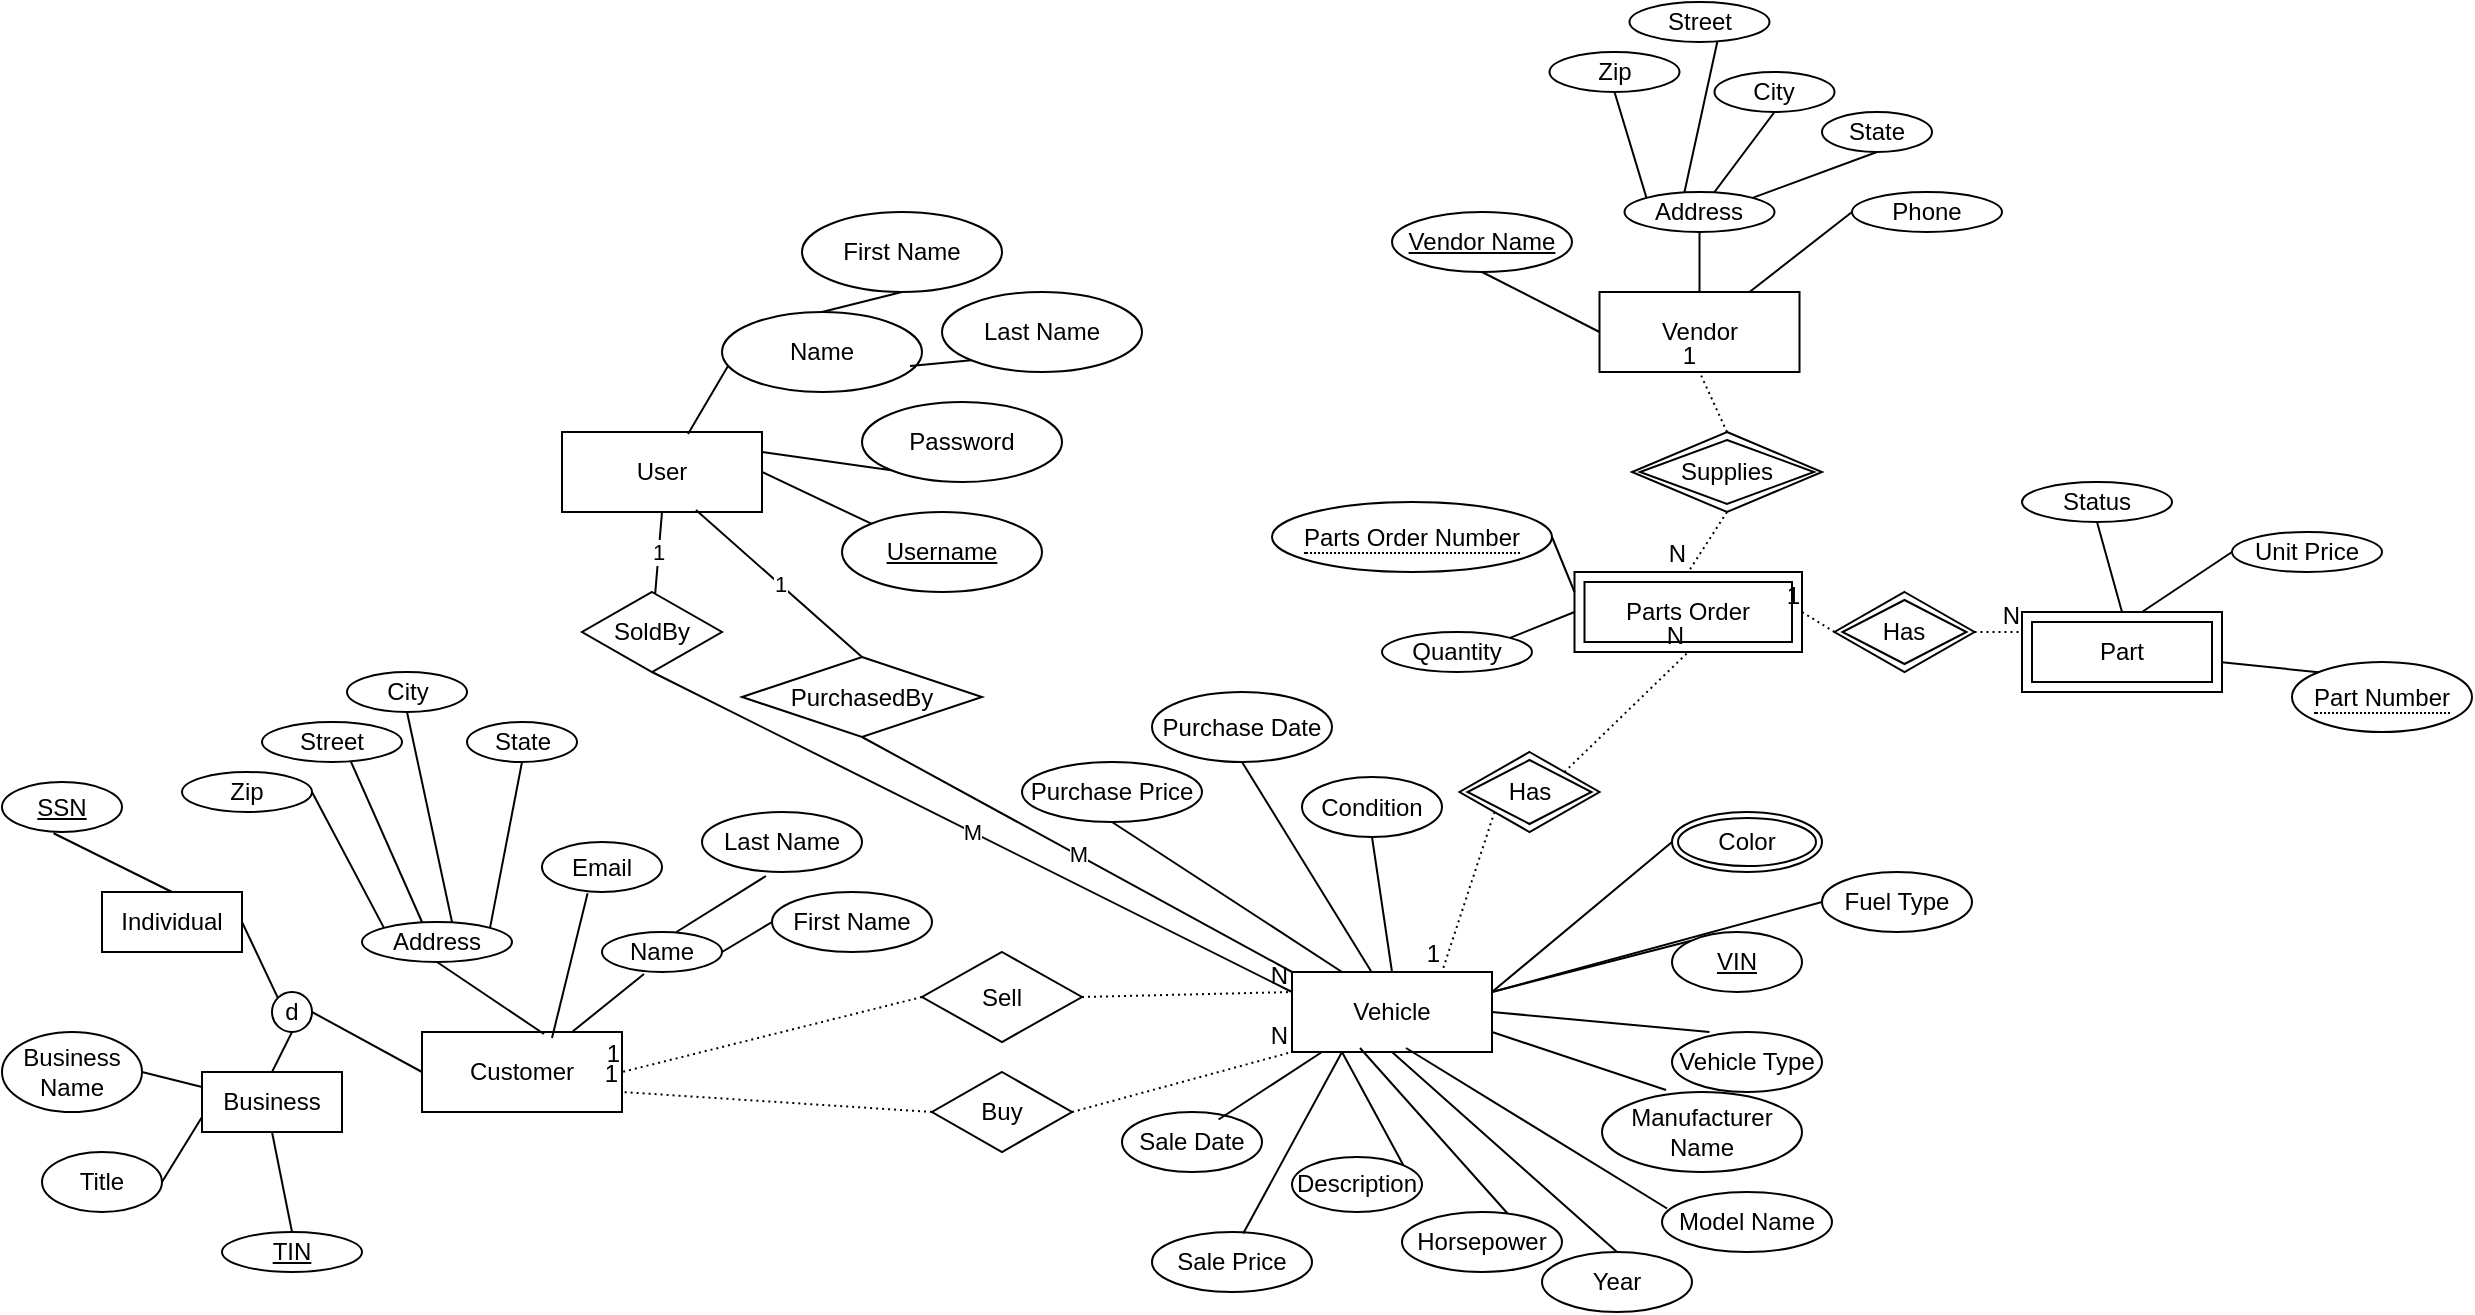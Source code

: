 <mxfile version="24.7.8">
  <diagram name="Page-1" id="O2IHWbyJUUnRvIjmBWIC">
    <mxGraphModel dx="1578" dy="868" grid="1" gridSize="10" guides="1" tooltips="1" connect="1" arrows="1" fold="1" page="1" pageScale="1" pageWidth="850" pageHeight="1100" math="0" shadow="0">
      <root>
        <mxCell id="0" />
        <mxCell id="1" parent="0" />
        <mxCell id="2" value="" style="group" parent="1" vertex="1" connectable="0">
          <mxGeometry x="410" y="450" width="290" height="190" as="geometry" />
        </mxCell>
        <mxCell id="3" value="User" style="whiteSpace=wrap;html=1;align=center;" parent="2" vertex="1">
          <mxGeometry y="110" width="100" height="40" as="geometry" />
        </mxCell>
        <mxCell id="4" value="Name" style="ellipse;whiteSpace=wrap;html=1;align=center;" parent="2" vertex="1">
          <mxGeometry x="80" y="50" width="100" height="40" as="geometry" />
        </mxCell>
        <mxCell id="5" value="Password" style="ellipse;whiteSpace=wrap;html=1;align=center;" parent="2" vertex="1">
          <mxGeometry x="150" y="95" width="100" height="40" as="geometry" />
        </mxCell>
        <mxCell id="6" value="Username" style="ellipse;whiteSpace=wrap;html=1;align=center;fontStyle=4;" parent="2" vertex="1">
          <mxGeometry x="140" y="150" width="100" height="40" as="geometry" />
        </mxCell>
        <mxCell id="7" value="" style="endArrow=none;html=1;rounded=0;entryX=0;entryY=0;entryDx=0;entryDy=0;exitX=1;exitY=0.5;exitDx=0;exitDy=0;" parent="2" source="3" target="6" edge="1">
          <mxGeometry relative="1" as="geometry">
            <mxPoint x="-240" y="170" as="sourcePoint" />
            <mxPoint x="-80" y="170" as="targetPoint" />
          </mxGeometry>
        </mxCell>
        <mxCell id="8" value="" style="endArrow=none;html=1;rounded=0;entryX=0;entryY=1;entryDx=0;entryDy=0;exitX=1;exitY=0.25;exitDx=0;exitDy=0;" parent="2" source="3" target="5" edge="1">
          <mxGeometry relative="1" as="geometry">
            <mxPoint x="110" y="140" as="sourcePoint" />
            <mxPoint x="165" y="166" as="targetPoint" />
          </mxGeometry>
        </mxCell>
        <mxCell id="9" value="First Name" style="ellipse;whiteSpace=wrap;html=1;align=center;" parent="2" vertex="1">
          <mxGeometry x="120" width="100" height="40" as="geometry" />
        </mxCell>
        <mxCell id="10" value="Last Name" style="ellipse;whiteSpace=wrap;html=1;align=center;" parent="2" vertex="1">
          <mxGeometry x="190" y="40" width="100" height="40" as="geometry" />
        </mxCell>
        <mxCell id="11" value="" style="endArrow=none;html=1;rounded=0;entryX=0;entryY=1;entryDx=0;entryDy=0;exitX=0.94;exitY=0.675;exitDx=0;exitDy=0;exitPerimeter=0;" parent="2" source="4" target="10" edge="1">
          <mxGeometry relative="1" as="geometry">
            <mxPoint x="110" y="130" as="sourcePoint" />
            <mxPoint x="175" y="139" as="targetPoint" />
          </mxGeometry>
        </mxCell>
        <mxCell id="12" value="" style="endArrow=none;html=1;rounded=0;entryX=0.5;entryY=1;entryDx=0;entryDy=0;exitX=0.5;exitY=0;exitDx=0;exitDy=0;" parent="2" source="4" target="9" edge="1">
          <mxGeometry relative="1" as="geometry">
            <mxPoint x="184" y="87" as="sourcePoint" />
            <mxPoint x="215" y="84" as="targetPoint" />
          </mxGeometry>
        </mxCell>
        <mxCell id="13" value="" style="endArrow=none;html=1;rounded=0;entryX=0.63;entryY=0.025;entryDx=0;entryDy=0;exitX=0.03;exitY=0.675;exitDx=0;exitDy=0;exitPerimeter=0;entryPerimeter=0;" parent="2" source="4" target="3" edge="1">
          <mxGeometry relative="1" as="geometry">
            <mxPoint x="140" y="60" as="sourcePoint" />
            <mxPoint x="180" y="50" as="targetPoint" />
          </mxGeometry>
        </mxCell>
        <mxCell id="14" value="Customer" style="whiteSpace=wrap;html=1;align=center;container=0;" parent="1" vertex="1">
          <mxGeometry x="340" y="860" width="100" height="40" as="geometry" />
        </mxCell>
        <mxCell id="15" value="Individual" style="whiteSpace=wrap;html=1;align=center;container=0;" parent="1" vertex="1">
          <mxGeometry x="180" y="790" width="70" height="30" as="geometry" />
        </mxCell>
        <mxCell id="16" value="Business" style="whiteSpace=wrap;html=1;align=center;container=0;" parent="1" vertex="1">
          <mxGeometry x="230" y="880" width="70" height="30" as="geometry" />
        </mxCell>
        <mxCell id="17" value="" style="endArrow=none;html=1;rounded=0;exitX=0.61;exitY=0.025;exitDx=0;exitDy=0;exitPerimeter=0;entryX=0.5;entryY=1;entryDx=0;entryDy=0;" parent="1" source="14" target="58" edge="1">
          <mxGeometry relative="1" as="geometry">
            <mxPoint x="600" y="460" as="sourcePoint" />
            <mxPoint x="760" y="460" as="targetPoint" />
          </mxGeometry>
        </mxCell>
        <mxCell id="18" value="Email" style="ellipse;whiteSpace=wrap;html=1;align=center;" parent="1" vertex="1">
          <mxGeometry x="400" y="765" width="60" height="25" as="geometry" />
        </mxCell>
        <mxCell id="19" value="" style="endArrow=none;html=1;rounded=0;exitX=0.65;exitY=0.075;exitDx=0;exitDy=0;entryX=0.38;entryY=1.025;entryDx=0;entryDy=0;exitPerimeter=0;entryPerimeter=0;" parent="1" source="14" target="18" edge="1">
          <mxGeometry relative="1" as="geometry">
            <mxPoint x="511" y="491" as="sourcePoint" />
            <mxPoint x="579" y="398" as="targetPoint" />
          </mxGeometry>
        </mxCell>
        <mxCell id="20" value="Name" style="ellipse;whiteSpace=wrap;html=1;align=center;" parent="1" vertex="1">
          <mxGeometry x="430" y="810" width="60" height="20" as="geometry" />
        </mxCell>
        <mxCell id="21" value="First Name" style="ellipse;whiteSpace=wrap;html=1;align=center;" parent="1" vertex="1">
          <mxGeometry x="515" y="790" width="80" height="30" as="geometry" />
        </mxCell>
        <mxCell id="22" value="Last Name" style="ellipse;whiteSpace=wrap;html=1;align=center;" parent="1" vertex="1">
          <mxGeometry x="480" y="750" width="80" height="30" as="geometry" />
        </mxCell>
        <mxCell id="23" value="" style="endArrow=none;html=1;rounded=0;exitX=0.75;exitY=0;exitDx=0;exitDy=0;entryX=0.35;entryY=1.05;entryDx=0;entryDy=0;entryPerimeter=0;" parent="1" source="14" target="20" edge="1">
          <mxGeometry relative="1" as="geometry">
            <mxPoint x="550" y="510" as="sourcePoint" />
            <mxPoint x="580" y="510" as="targetPoint" />
          </mxGeometry>
        </mxCell>
        <mxCell id="24" value="" style="endArrow=none;html=1;rounded=0;exitX=0.62;exitY=0;exitDx=0;exitDy=0;entryX=0.4;entryY=1.067;entryDx=0;entryDy=0;exitPerimeter=0;entryPerimeter=0;" parent="1" source="20" target="22" edge="1">
          <mxGeometry relative="1" as="geometry">
            <mxPoint x="550" y="530" as="sourcePoint" />
            <mxPoint x="575" y="545" as="targetPoint" />
          </mxGeometry>
        </mxCell>
        <mxCell id="25" value="" style="endArrow=none;html=1;rounded=0;exitX=1;exitY=0.5;exitDx=0;exitDy=0;entryX=0;entryY=0.5;entryDx=0;entryDy=0;" parent="1" source="20" target="21" edge="1">
          <mxGeometry relative="1" as="geometry">
            <mxPoint x="640" y="560" as="sourcePoint" />
            <mxPoint x="665" y="560" as="targetPoint" />
          </mxGeometry>
        </mxCell>
        <mxCell id="26" value="SSN" style="ellipse;whiteSpace=wrap;html=1;align=center;fontStyle=4;" parent="1" vertex="1">
          <mxGeometry x="130" y="735" width="60" height="25" as="geometry" />
        </mxCell>
        <mxCell id="27" value="TIN" style="ellipse;whiteSpace=wrap;html=1;align=center;fontStyle=4;" parent="1" vertex="1">
          <mxGeometry x="240" y="960" width="70" height="20" as="geometry" />
        </mxCell>
        <mxCell id="28" value="" style="endArrow=none;html=1;rounded=0;exitX=0.5;exitY=0;exitDx=0;exitDy=0;entryX=0.5;entryY=1;entryDx=0;entryDy=0;" parent="1" source="27" target="16" edge="1">
          <mxGeometry relative="1" as="geometry">
            <mxPoint x="350" y="960" as="sourcePoint" />
            <mxPoint x="160" y="910" as="targetPoint" />
          </mxGeometry>
        </mxCell>
        <mxCell id="29" value="" style="endArrow=none;html=1;rounded=0;exitX=0.43;exitY=1.025;exitDx=0;exitDy=0;entryX=0.5;entryY=0;entryDx=0;entryDy=0;exitPerimeter=0;" parent="1" source="26" target="15" edge="1">
          <mxGeometry relative="1" as="geometry">
            <mxPoint x="200" y="920" as="sourcePoint" />
            <mxPoint x="120" y="890" as="targetPoint" />
          </mxGeometry>
        </mxCell>
        <mxCell id="30" value="Business Name" style="ellipse;whiteSpace=wrap;html=1;align=center;" parent="1" vertex="1">
          <mxGeometry x="130" y="860" width="70" height="40" as="geometry" />
        </mxCell>
        <mxCell id="31" value="Title" style="ellipse;whiteSpace=wrap;html=1;align=center;" parent="1" vertex="1">
          <mxGeometry x="150" y="920" width="60" height="30" as="geometry" />
        </mxCell>
        <mxCell id="32" value="" style="endArrow=none;html=1;rounded=0;exitX=1;exitY=0.5;exitDx=0;exitDy=0;entryX=0;entryY=0.25;entryDx=0;entryDy=0;" parent="1" source="30" target="16" edge="1">
          <mxGeometry relative="1" as="geometry">
            <mxPoint x="350" y="960" as="sourcePoint" />
            <mxPoint x="160" y="870" as="targetPoint" />
          </mxGeometry>
        </mxCell>
        <mxCell id="33" value="" style="endArrow=none;html=1;rounded=0;exitX=1;exitY=0.5;exitDx=0;exitDy=0;entryX=0;entryY=0.75;entryDx=0;entryDy=0;" parent="1" source="31" target="16" edge="1">
          <mxGeometry relative="1" as="geometry">
            <mxPoint x="90" y="1120" as="sourcePoint" />
            <mxPoint x="110" y="1070" as="targetPoint" />
          </mxGeometry>
        </mxCell>
        <mxCell id="34" value="Sell" style="shape=rhombus;perimeter=rhombusPerimeter;whiteSpace=wrap;html=1;align=center;" parent="1" vertex="1">
          <mxGeometry x="590" y="820" width="80" height="45" as="geometry" />
        </mxCell>
        <mxCell id="35" value="" style="endArrow=none;html=1;rounded=0;dashed=1;dashPattern=1 2;exitX=1;exitY=0.5;exitDx=0;exitDy=0;entryX=0;entryY=0.25;entryDx=0;entryDy=0;" parent="1" source="34" target="67" edge="1">
          <mxGeometry relative="1" as="geometry">
            <mxPoint x="380" y="685" as="sourcePoint" />
            <mxPoint x="647.5" y="935" as="targetPoint" />
          </mxGeometry>
        </mxCell>
        <mxCell id="36" value="N" style="resizable=0;html=1;whiteSpace=wrap;align=right;verticalAlign=bottom;" parent="35" connectable="0" vertex="1">
          <mxGeometry x="1" relative="1" as="geometry" />
        </mxCell>
        <mxCell id="37" value="" style="endArrow=none;html=1;rounded=0;dashed=1;dashPattern=1 2;exitX=0;exitY=0.5;exitDx=0;exitDy=0;entryX=1;entryY=0.5;entryDx=0;entryDy=0;" parent="1" source="34" target="14" edge="1">
          <mxGeometry relative="1" as="geometry">
            <mxPoint x="380" y="685" as="sourcePoint" />
            <mxPoint x="500" y="780" as="targetPoint" />
          </mxGeometry>
        </mxCell>
        <mxCell id="38" value="1" style="resizable=0;html=1;whiteSpace=wrap;align=right;verticalAlign=bottom;" parent="37" connectable="0" vertex="1">
          <mxGeometry x="1" relative="1" as="geometry" />
        </mxCell>
        <mxCell id="39" value="Buy" style="shape=rhombus;perimeter=rhombusPerimeter;whiteSpace=wrap;html=1;align=center;" parent="1" vertex="1">
          <mxGeometry x="595" y="880" width="70" height="40" as="geometry" />
        </mxCell>
        <mxCell id="40" value="" style="endArrow=none;html=1;rounded=0;dashed=1;dashPattern=1 2;exitX=1;exitY=0.5;exitDx=0;exitDy=0;entryX=0;entryY=1;entryDx=0;entryDy=0;" parent="1" source="39" target="67" edge="1">
          <mxGeometry relative="1" as="geometry">
            <mxPoint x="400" y="530" as="sourcePoint" />
            <mxPoint x="560" y="530" as="targetPoint" />
          </mxGeometry>
        </mxCell>
        <mxCell id="41" value="N" style="resizable=0;html=1;whiteSpace=wrap;align=right;verticalAlign=bottom;" parent="40" connectable="0" vertex="1">
          <mxGeometry x="1" relative="1" as="geometry" />
        </mxCell>
        <mxCell id="42" value="" style="endArrow=none;html=1;rounded=0;dashed=1;dashPattern=1 2;entryX=1;entryY=0.75;entryDx=0;entryDy=0;exitX=0;exitY=0.5;exitDx=0;exitDy=0;" parent="1" source="39" target="14" edge="1">
          <mxGeometry relative="1" as="geometry">
            <mxPoint x="468" y="805" as="sourcePoint" />
            <mxPoint x="490" y="870" as="targetPoint" />
          </mxGeometry>
        </mxCell>
        <mxCell id="43" value="1" style="resizable=0;html=1;whiteSpace=wrap;align=right;verticalAlign=bottom;" parent="42" connectable="0" vertex="1">
          <mxGeometry x="1" relative="1" as="geometry" />
        </mxCell>
        <mxCell id="44" value="Purchase Price" style="ellipse;whiteSpace=wrap;html=1;align=center;" parent="1" vertex="1">
          <mxGeometry x="640" y="725" width="90" height="30" as="geometry" />
        </mxCell>
        <mxCell id="45" value="" style="endArrow=none;html=1;rounded=0;exitX=0.5;exitY=1;exitDx=0;exitDy=0;entryX=0.25;entryY=0;entryDx=0;entryDy=0;" parent="1" source="44" target="67" edge="1">
          <mxGeometry relative="1" as="geometry">
            <mxPoint x="670" y="680" as="sourcePoint" />
            <mxPoint x="830" y="680" as="targetPoint" />
          </mxGeometry>
        </mxCell>
        <mxCell id="46" value="Condition" style="ellipse;whiteSpace=wrap;html=1;align=center;" parent="1" vertex="1">
          <mxGeometry x="780" y="732.5" width="70" height="30" as="geometry" />
        </mxCell>
        <mxCell id="47" value="" style="endArrow=none;html=1;rounded=0;exitX=0.5;exitY=1;exitDx=0;exitDy=0;entryX=0.5;entryY=0;entryDx=0;entryDy=0;" parent="1" source="46" target="67" edge="1">
          <mxGeometry relative="1" as="geometry">
            <mxPoint x="490" y="690" as="sourcePoint" />
            <mxPoint x="538" y="740" as="targetPoint" />
          </mxGeometry>
        </mxCell>
        <mxCell id="48" value="Purchase Date" style="ellipse;whiteSpace=wrap;html=1;align=center;" parent="1" vertex="1">
          <mxGeometry x="705" y="690" width="90" height="35" as="geometry" />
        </mxCell>
        <mxCell id="49" value="" style="endArrow=none;html=1;rounded=0;exitX=0.5;exitY=1;exitDx=0;exitDy=0;entryX=0.41;entryY=0.05;entryDx=0;entryDy=0;entryPerimeter=0;" parent="1" source="48" target="67" edge="1">
          <mxGeometry relative="1" as="geometry">
            <mxPoint x="670" y="680" as="sourcePoint" />
            <mxPoint x="830" y="680" as="targetPoint" />
          </mxGeometry>
        </mxCell>
        <mxCell id="50" value="d" style="ellipse;whiteSpace=wrap;html=1;aspect=fixed;" parent="1" vertex="1">
          <mxGeometry x="265" y="840" width="20" height="20" as="geometry" />
        </mxCell>
        <mxCell id="51" value="" style="endArrow=none;html=1;rounded=0;exitX=1;exitY=0.5;exitDx=0;exitDy=0;entryX=0;entryY=0.5;entryDx=0;entryDy=0;" parent="1" source="50" target="14" edge="1">
          <mxGeometry relative="1" as="geometry">
            <mxPoint x="610" y="530" as="sourcePoint" />
            <mxPoint x="770" y="530" as="targetPoint" />
          </mxGeometry>
        </mxCell>
        <mxCell id="52" value="" style="endArrow=none;html=1;rounded=0;exitX=0.5;exitY=1;exitDx=0;exitDy=0;entryX=0.5;entryY=0;entryDx=0;entryDy=0;" parent="1" source="50" target="16" edge="1">
          <mxGeometry relative="1" as="geometry">
            <mxPoint x="247" y="753" as="sourcePoint" />
            <mxPoint x="285" y="730" as="targetPoint" />
          </mxGeometry>
        </mxCell>
        <mxCell id="53" value="" style="endArrow=none;html=1;rounded=0;exitX=0;exitY=0;exitDx=0;exitDy=0;entryX=1;entryY=0.5;entryDx=0;entryDy=0;" parent="1" source="50" target="15" edge="1">
          <mxGeometry relative="1" as="geometry">
            <mxPoint x="240" y="770" as="sourcePoint" />
            <mxPoint x="240" y="810" as="targetPoint" />
          </mxGeometry>
        </mxCell>
        <mxCell id="54" value="Sale Date" style="ellipse;whiteSpace=wrap;html=1;align=center;" parent="1" vertex="1">
          <mxGeometry x="690" y="900" width="70" height="30" as="geometry" />
        </mxCell>
        <mxCell id="55" value="" style="endArrow=none;html=1;rounded=0;exitX=0.15;exitY=1;exitDx=0;exitDy=0;entryX=0.69;entryY=0.125;entryDx=0;entryDy=0;entryPerimeter=0;exitPerimeter=0;" parent="1" source="67" target="54" edge="1">
          <mxGeometry relative="1" as="geometry">
            <mxPoint x="740" y="890" as="sourcePoint" />
            <mxPoint x="617" y="1031" as="targetPoint" />
          </mxGeometry>
        </mxCell>
        <mxCell id="56" value="Parts Order" style="shape=ext;margin=3;double=1;whiteSpace=wrap;html=1;align=center;" parent="1" vertex="1">
          <mxGeometry x="916.25" y="630" width="113.75" height="40" as="geometry" />
        </mxCell>
        <mxCell id="57" value="Has" style="shape=rhombus;double=1;perimeter=rhombusPerimeter;whiteSpace=wrap;html=1;align=center;" parent="1" vertex="1">
          <mxGeometry x="858.75" y="720" width="70" height="40" as="geometry" />
        </mxCell>
        <mxCell id="58" value="Address" style="ellipse;whiteSpace=wrap;html=1;align=center;container=0;" parent="1" vertex="1">
          <mxGeometry x="310" y="805" width="75" height="20" as="geometry" />
        </mxCell>
        <mxCell id="59" value="" style="endArrow=none;html=1;rounded=0;exitX=0.4;exitY=0;exitDx=0;exitDy=0;entryX=0.63;entryY=0.95;entryDx=0;entryDy=0;entryPerimeter=0;exitPerimeter=0;" parent="1" source="58" target="63" edge="1">
          <mxGeometry relative="1" as="geometry">
            <mxPoint x="187.5" y="630" as="sourcePoint" />
            <mxPoint x="347.5" y="630" as="targetPoint" />
          </mxGeometry>
        </mxCell>
        <mxCell id="60" value="" style="endArrow=none;html=1;rounded=0;exitX=0.5;exitY=1;exitDx=0;exitDy=0;entryX=0.6;entryY=0;entryDx=0;entryDy=0;entryPerimeter=0;" parent="1" source="64" target="58" edge="1">
          <mxGeometry relative="1" as="geometry">
            <mxPoint x="157.5" y="600" as="sourcePoint" />
            <mxPoint x="300" y="709" as="targetPoint" />
          </mxGeometry>
        </mxCell>
        <mxCell id="61" value="" style="endArrow=none;html=1;rounded=0;exitX=0.5;exitY=1;exitDx=0;exitDy=0;entryX=1;entryY=0;entryDx=0;entryDy=0;" parent="1" source="65" target="58" edge="1">
          <mxGeometry relative="1" as="geometry">
            <mxPoint x="197.5" y="584" as="sourcePoint" />
            <mxPoint x="170.5" y="597" as="targetPoint" />
          </mxGeometry>
        </mxCell>
        <mxCell id="62" value="" style="endArrow=none;html=1;rounded=0;exitX=1;exitY=0.5;exitDx=0;exitDy=0;entryX=0;entryY=0;entryDx=0;entryDy=0;" parent="1" source="66" target="58" edge="1">
          <mxGeometry relative="1" as="geometry">
            <mxPoint x="232.5" y="608" as="sourcePoint" />
            <mxPoint x="207.5" y="620" as="targetPoint" />
          </mxGeometry>
        </mxCell>
        <mxCell id="63" value="Street" style="ellipse;whiteSpace=wrap;html=1;align=center;container=0;" parent="1" vertex="1">
          <mxGeometry x="260" y="705" width="70" height="20" as="geometry" />
        </mxCell>
        <mxCell id="64" value="City" style="ellipse;whiteSpace=wrap;html=1;align=center;container=0;" parent="1" vertex="1">
          <mxGeometry x="302.5" y="680" width="60" height="20" as="geometry" />
        </mxCell>
        <mxCell id="65" value="State" style="ellipse;whiteSpace=wrap;html=1;align=center;container=0;" parent="1" vertex="1">
          <mxGeometry x="362.5" y="705" width="55" height="20" as="geometry" />
        </mxCell>
        <mxCell id="66" value="Zip" style="ellipse;whiteSpace=wrap;html=1;align=center;container=0;" parent="1" vertex="1">
          <mxGeometry x="220" y="730" width="65" height="20" as="geometry" />
        </mxCell>
        <mxCell id="67" value="Vehicle" style="whiteSpace=wrap;html=1;align=center;container=0;" parent="1" vertex="1">
          <mxGeometry x="775" y="830" width="100" height="40" as="geometry" />
        </mxCell>
        <mxCell id="68" value="VIN" style="ellipse;whiteSpace=wrap;html=1;align=center;fontStyle=4;container=0;" parent="1" vertex="1">
          <mxGeometry x="965" y="810" width="65" height="30" as="geometry" />
        </mxCell>
        <mxCell id="69" value="Vehicle Type" style="ellipse;whiteSpace=wrap;html=1;align=center;container=0;" parent="1" vertex="1">
          <mxGeometry x="965" y="860" width="75" height="30" as="geometry" />
        </mxCell>
        <mxCell id="70" value="Manufacturer Name" style="ellipse;whiteSpace=wrap;html=1;align=center;container=0;" parent="1" vertex="1">
          <mxGeometry x="930" y="890" width="100" height="40" as="geometry" />
        </mxCell>
        <mxCell id="71" value="Fuel Type" style="ellipse;whiteSpace=wrap;html=1;align=center;container=0;" parent="1" vertex="1">
          <mxGeometry x="1040" y="780" width="75" height="30" as="geometry" />
        </mxCell>
        <mxCell id="72" value="Model Name" style="ellipse;whiteSpace=wrap;html=1;align=center;container=0;" parent="1" vertex="1">
          <mxGeometry x="960" y="940" width="85" height="30" as="geometry" />
        </mxCell>
        <mxCell id="73" value="Year" style="ellipse;whiteSpace=wrap;html=1;align=center;container=0;" parent="1" vertex="1">
          <mxGeometry x="900" y="970" width="75" height="30" as="geometry" />
        </mxCell>
        <mxCell id="74" value="Color" style="ellipse;shape=doubleEllipse;margin=3;whiteSpace=wrap;html=1;align=center;container=0;" parent="1" vertex="1">
          <mxGeometry x="965" y="750" width="75" height="30" as="geometry" />
        </mxCell>
        <mxCell id="75" value="" style="endArrow=none;html=1;rounded=0;exitX=1;exitY=0.25;exitDx=0;exitDy=0;entryX=0;entryY=0.5;entryDx=0;entryDy=0;" parent="1" source="67" target="74" edge="1">
          <mxGeometry relative="1" as="geometry">
            <mxPoint x="1090" y="850" as="sourcePoint" />
            <mxPoint x="1250" y="850" as="targetPoint" />
          </mxGeometry>
        </mxCell>
        <mxCell id="76" value="" style="endArrow=none;html=1;rounded=0;exitX=1;exitY=0.25;exitDx=0;exitDy=0;entryX=0;entryY=0;entryDx=0;entryDy=0;" parent="1" source="67" target="68" edge="1">
          <mxGeometry relative="1" as="geometry">
            <mxPoint x="890" y="820" as="sourcePoint" />
            <mxPoint x="975" y="780" as="targetPoint" />
          </mxGeometry>
        </mxCell>
        <mxCell id="77" value="" style="endArrow=none;html=1;rounded=0;exitX=1;exitY=0.5;exitDx=0;exitDy=0;entryX=0.25;entryY=0;entryDx=0;entryDy=0;entryPerimeter=0;" parent="1" source="67" target="69" edge="1">
          <mxGeometry relative="1" as="geometry">
            <mxPoint x="940" y="830" as="sourcePoint" />
            <mxPoint x="990" y="826" as="targetPoint" />
          </mxGeometry>
        </mxCell>
        <mxCell id="78" value="" style="endArrow=none;html=1;rounded=0;exitX=1;exitY=0.75;exitDx=0;exitDy=0;entryX=0.32;entryY=-0.025;entryDx=0;entryDy=0;entryPerimeter=0;" parent="1" source="67" target="70" edge="1">
          <mxGeometry relative="1" as="geometry">
            <mxPoint x="920" y="870" as="sourcePoint" />
            <mxPoint x="1000" y="870" as="targetPoint" />
          </mxGeometry>
        </mxCell>
        <mxCell id="79" value="" style="endArrow=none;html=1;rounded=0;exitX=0.57;exitY=0.95;exitDx=0;exitDy=0;entryX=0.03;entryY=0.275;entryDx=0;entryDy=0;exitPerimeter=0;entryPerimeter=0;" parent="1" source="67" target="72" edge="1">
          <mxGeometry relative="1" as="geometry">
            <mxPoint x="1075" y="990" as="sourcePoint" />
            <mxPoint x="1095" y="1000" as="targetPoint" />
          </mxGeometry>
        </mxCell>
        <mxCell id="80" value="" style="endArrow=none;html=1;rounded=0;exitX=0.5;exitY=1;exitDx=0;exitDy=0;entryX=0.5;entryY=0;entryDx=0;entryDy=0;" parent="1" source="67" target="73" edge="1">
          <mxGeometry relative="1" as="geometry">
            <mxPoint x="877" y="888" as="sourcePoint" />
            <mxPoint x="940" y="1000" as="targetPoint" />
          </mxGeometry>
        </mxCell>
        <mxCell id="81" value="Horsepower" style="ellipse;whiteSpace=wrap;html=1;align=center;container=0;" parent="1" vertex="1">
          <mxGeometry x="830" y="950" width="80" height="30" as="geometry" />
        </mxCell>
        <mxCell id="82" value="" style="endArrow=none;html=1;rounded=0;exitX=0.34;exitY=0.95;exitDx=0;exitDy=0;entryX=0.66;entryY=0.025;entryDx=0;entryDy=0;entryPerimeter=0;exitPerimeter=0;" parent="1" source="67" target="81" edge="1">
          <mxGeometry relative="1" as="geometry">
            <mxPoint x="870" y="900" as="sourcePoint" />
            <mxPoint x="975" y="1090" as="targetPoint" />
          </mxGeometry>
        </mxCell>
        <mxCell id="83" value="Description" style="ellipse;whiteSpace=wrap;html=1;align=center;container=0;" parent="1" vertex="1">
          <mxGeometry x="775" y="922.5" width="65" height="27.5" as="geometry" />
        </mxCell>
        <mxCell id="84" value="" style="endArrow=none;html=1;rounded=0;exitX=0.25;exitY=1;exitDx=0;exitDy=0;entryX=1;entryY=0;entryDx=0;entryDy=0;" parent="1" source="67" target="83" edge="1">
          <mxGeometry relative="1" as="geometry">
            <mxPoint x="854" y="898" as="sourcePoint" />
            <mxPoint x="886" y="1031" as="targetPoint" />
          </mxGeometry>
        </mxCell>
        <mxCell id="85" value="" style="endArrow=none;html=1;rounded=0;exitX=1;exitY=0.25;exitDx=0;exitDy=0;entryX=0;entryY=0.5;entryDx=0;entryDy=0;" parent="1" source="67" target="71" edge="1">
          <mxGeometry relative="1" as="geometry">
            <mxPoint x="900" y="790" as="sourcePoint" />
            <mxPoint x="975" y="775" as="targetPoint" />
          </mxGeometry>
        </mxCell>
        <mxCell id="86" value="Sale Price" style="ellipse;whiteSpace=wrap;html=1;align=center;" parent="1" vertex="1">
          <mxGeometry x="705" y="960" width="80" height="30" as="geometry" />
        </mxCell>
        <mxCell id="87" value="" style="endArrow=none;html=1;rounded=0;exitX=0.25;exitY=1;exitDx=0;exitDy=0;entryX=0.57;entryY=0.025;entryDx=0;entryDy=0;entryPerimeter=0;" parent="1" source="67" target="86" edge="1">
          <mxGeometry relative="1" as="geometry">
            <mxPoint x="725" y="860" as="sourcePoint" />
            <mxPoint x="715" y="931" as="targetPoint" />
          </mxGeometry>
        </mxCell>
        <mxCell id="88" value="Has" style="shape=rhombus;double=1;perimeter=rhombusPerimeter;whiteSpace=wrap;html=1;align=center;" parent="1" vertex="1">
          <mxGeometry x="1046.25" y="640" width="70" height="40" as="geometry" />
        </mxCell>
        <mxCell id="89" value="Part" style="shape=ext;margin=3;double=1;whiteSpace=wrap;html=1;align=center;" parent="1" vertex="1">
          <mxGeometry x="1140" y="650" width="100" height="40" as="geometry" />
        </mxCell>
        <mxCell id="90" value="" style="endArrow=none;html=1;rounded=0;dashed=1;dashPattern=1 2;entryX=0.5;entryY=1;entryDx=0;entryDy=0;exitX=1;exitY=0;exitDx=0;exitDy=0;" parent="1" source="57" target="56" edge="1">
          <mxGeometry relative="1" as="geometry">
            <mxPoint x="620" y="570" as="sourcePoint" />
            <mxPoint x="780" y="570" as="targetPoint" />
          </mxGeometry>
        </mxCell>
        <mxCell id="91" value="N" style="resizable=0;html=1;whiteSpace=wrap;align=right;verticalAlign=bottom;" parent="90" connectable="0" vertex="1">
          <mxGeometry x="1" relative="1" as="geometry" />
        </mxCell>
        <mxCell id="92" value="Vendor" style="whiteSpace=wrap;html=1;align=center;" parent="1" vertex="1">
          <mxGeometry x="928.75" y="490" width="100" height="40" as="geometry" />
        </mxCell>
        <mxCell id="93" value="Supplies" style="shape=rhombus;double=1;perimeter=rhombusPerimeter;whiteSpace=wrap;html=1;align=center;" parent="1" vertex="1">
          <mxGeometry x="945" y="560" width="95" height="40" as="geometry" />
        </mxCell>
        <mxCell id="94" value="Vendor Name" style="ellipse;whiteSpace=wrap;html=1;align=center;fontStyle=4;container=0;" parent="1" vertex="1">
          <mxGeometry x="825" y="450" width="90" height="30" as="geometry" />
        </mxCell>
        <mxCell id="95" value="Address" style="ellipse;whiteSpace=wrap;html=1;align=center;container=0;" parent="1" vertex="1">
          <mxGeometry x="941.25" y="440" width="75" height="20" as="geometry" />
        </mxCell>
        <mxCell id="96" value="" style="endArrow=none;html=1;rounded=0;exitX=0.4;exitY=0;exitDx=0;exitDy=0;entryX=0.63;entryY=0.95;entryDx=0;entryDy=0;entryPerimeter=0;exitPerimeter=0;" parent="1" source="95" target="100" edge="1">
          <mxGeometry relative="1" as="geometry">
            <mxPoint x="871.25" y="270" as="sourcePoint" />
            <mxPoint x="1031.25" y="270" as="targetPoint" />
          </mxGeometry>
        </mxCell>
        <mxCell id="97" value="" style="endArrow=none;html=1;rounded=0;exitX=0.5;exitY=1;exitDx=0;exitDy=0;entryX=0.6;entryY=0;entryDx=0;entryDy=0;entryPerimeter=0;" parent="1" source="101" target="95" edge="1">
          <mxGeometry relative="1" as="geometry">
            <mxPoint x="841.25" y="240" as="sourcePoint" />
            <mxPoint x="983.75" y="349" as="targetPoint" />
          </mxGeometry>
        </mxCell>
        <mxCell id="98" value="" style="endArrow=none;html=1;rounded=0;exitX=0.5;exitY=1;exitDx=0;exitDy=0;entryX=1;entryY=0;entryDx=0;entryDy=0;" parent="1" source="102" target="95" edge="1">
          <mxGeometry relative="1" as="geometry">
            <mxPoint x="881.25" y="224" as="sourcePoint" />
            <mxPoint x="854.25" y="237" as="targetPoint" />
          </mxGeometry>
        </mxCell>
        <mxCell id="99" value="" style="endArrow=none;html=1;rounded=0;exitX=0.5;exitY=1;exitDx=0;exitDy=0;entryX=0;entryY=0;entryDx=0;entryDy=0;" parent="1" source="103" target="95" edge="1">
          <mxGeometry relative="1" as="geometry">
            <mxPoint x="916.25" y="248" as="sourcePoint" />
            <mxPoint x="891.25" y="260" as="targetPoint" />
          </mxGeometry>
        </mxCell>
        <mxCell id="100" value="Street" style="ellipse;whiteSpace=wrap;html=1;align=center;container=0;" parent="1" vertex="1">
          <mxGeometry x="943.75" y="345" width="70" height="20" as="geometry" />
        </mxCell>
        <mxCell id="101" value="City" style="ellipse;whiteSpace=wrap;html=1;align=center;container=0;" parent="1" vertex="1">
          <mxGeometry x="986.25" y="380" width="60" height="20" as="geometry" />
        </mxCell>
        <mxCell id="102" value="State" style="ellipse;whiteSpace=wrap;html=1;align=center;container=0;" parent="1" vertex="1">
          <mxGeometry x="1040" y="400" width="55" height="20" as="geometry" />
        </mxCell>
        <mxCell id="103" value="Zip" style="ellipse;whiteSpace=wrap;html=1;align=center;container=0;" parent="1" vertex="1">
          <mxGeometry x="903.75" y="370" width="65" height="20" as="geometry" />
        </mxCell>
        <mxCell id="104" value="Phone" style="ellipse;whiteSpace=wrap;html=1;align=center;container=0;" parent="1" vertex="1">
          <mxGeometry x="1055" y="440" width="75" height="20" as="geometry" />
        </mxCell>
        <mxCell id="105" value="Status" style="ellipse;whiteSpace=wrap;html=1;align=center;container=0;" parent="1" vertex="1">
          <mxGeometry x="1140" y="585" width="75" height="20" as="geometry" />
        </mxCell>
        <mxCell id="106" value="Unit Price" style="ellipse;whiteSpace=wrap;html=1;align=center;container=0;" parent="1" vertex="1">
          <mxGeometry x="1245" y="610" width="75" height="20" as="geometry" />
        </mxCell>
        <mxCell id="107" value="&lt;span style=&quot;border-bottom: 1px dotted&quot;&gt;Part Number&lt;/span&gt;" style="ellipse;whiteSpace=wrap;html=1;align=center;" parent="1" vertex="1">
          <mxGeometry x="1275" y="675" width="90" height="35" as="geometry" />
        </mxCell>
        <mxCell id="108" value="&lt;span style=&quot;border-bottom: 1px dotted&quot;&gt;Parts Order Number&lt;/span&gt;" style="ellipse;whiteSpace=wrap;html=1;align=center;" parent="1" vertex="1">
          <mxGeometry x="765" y="595" width="140" height="35" as="geometry" />
        </mxCell>
        <mxCell id="109" value="Quantity" style="ellipse;whiteSpace=wrap;html=1;align=center;container=0;" parent="1" vertex="1">
          <mxGeometry x="820" y="660" width="75" height="20" as="geometry" />
        </mxCell>
        <mxCell id="110" value="" style="endArrow=none;html=1;rounded=0;exitX=0;exitY=0.5;exitDx=0;exitDy=0;entryX=0.75;entryY=0;entryDx=0;entryDy=0;" parent="1" source="104" target="92" edge="1">
          <mxGeometry relative="1" as="geometry">
            <mxPoint x="1026" y="410" as="sourcePoint" />
            <mxPoint x="996" y="450" as="targetPoint" />
          </mxGeometry>
        </mxCell>
        <mxCell id="111" value="" style="endArrow=none;html=1;rounded=0;exitX=0.5;exitY=1;exitDx=0;exitDy=0;entryX=0.5;entryY=0;entryDx=0;entryDy=0;" parent="1" source="95" target="92" edge="1">
          <mxGeometry relative="1" as="geometry">
            <mxPoint x="1065" y="460" as="sourcePoint" />
            <mxPoint x="1014" y="500" as="targetPoint" />
          </mxGeometry>
        </mxCell>
        <mxCell id="112" value="" style="endArrow=none;html=1;rounded=0;exitX=0.5;exitY=1;exitDx=0;exitDy=0;entryX=0;entryY=0.5;entryDx=0;entryDy=0;" parent="1" source="94" target="92" edge="1">
          <mxGeometry relative="1" as="geometry">
            <mxPoint x="989" y="470" as="sourcePoint" />
            <mxPoint x="989" y="500" as="targetPoint" />
          </mxGeometry>
        </mxCell>
        <mxCell id="113" value="" style="endArrow=none;html=1;rounded=0;exitX=1;exitY=0.5;exitDx=0;exitDy=0;entryX=0;entryY=0.25;entryDx=0;entryDy=0;" parent="1" source="108" target="56" edge="1">
          <mxGeometry relative="1" as="geometry">
            <mxPoint x="880" y="490" as="sourcePoint" />
            <mxPoint x="939" y="520" as="targetPoint" />
          </mxGeometry>
        </mxCell>
        <mxCell id="114" value="" style="endArrow=none;html=1;rounded=0;exitX=1;exitY=0;exitDx=0;exitDy=0;entryX=0;entryY=0.5;entryDx=0;entryDy=0;" parent="1" source="109" target="56" edge="1">
          <mxGeometry relative="1" as="geometry">
            <mxPoint x="900" y="633" as="sourcePoint" />
            <mxPoint x="900" y="650" as="targetPoint" />
          </mxGeometry>
        </mxCell>
        <mxCell id="115" value="" style="endArrow=none;html=1;rounded=0;exitX=0.5;exitY=1;exitDx=0;exitDy=0;entryX=0.5;entryY=0;entryDx=0;entryDy=0;" parent="1" source="105" target="89" edge="1">
          <mxGeometry relative="1" as="geometry">
            <mxPoint x="1065" y="460" as="sourcePoint" />
            <mxPoint x="1014" y="500" as="targetPoint" />
          </mxGeometry>
        </mxCell>
        <mxCell id="116" value="" style="endArrow=none;html=1;rounded=0;exitX=0;exitY=0.5;exitDx=0;exitDy=0;entryX=0.6;entryY=0;entryDx=0;entryDy=0;entryPerimeter=0;" parent="1" source="106" target="89" edge="1">
          <mxGeometry relative="1" as="geometry">
            <mxPoint x="1218" y="610" as="sourcePoint" />
            <mxPoint x="1220" y="650" as="targetPoint" />
          </mxGeometry>
        </mxCell>
        <mxCell id="117" value="" style="endArrow=none;html=1;rounded=0;exitX=0;exitY=0;exitDx=0;exitDy=0;" parent="1" source="107" target="89" edge="1">
          <mxGeometry relative="1" as="geometry">
            <mxPoint x="1270" y="630" as="sourcePoint" />
            <mxPoint x="1230" y="650" as="targetPoint" />
          </mxGeometry>
        </mxCell>
        <mxCell id="118" value="" style="endArrow=none;html=1;rounded=0;dashed=1;dashPattern=1 2;exitX=0;exitY=1;exitDx=0;exitDy=0;entryX=0.75;entryY=0;entryDx=0;entryDy=0;" parent="1" source="57" target="67" edge="1">
          <mxGeometry relative="1" as="geometry">
            <mxPoint x="600" y="853" as="sourcePoint" />
            <mxPoint x="450" y="890" as="targetPoint" />
          </mxGeometry>
        </mxCell>
        <mxCell id="119" value="1" style="resizable=0;html=1;whiteSpace=wrap;align=right;verticalAlign=bottom;" parent="118" connectable="0" vertex="1">
          <mxGeometry x="1" relative="1" as="geometry" />
        </mxCell>
        <mxCell id="120" value="" style="endArrow=none;html=1;rounded=0;dashed=1;dashPattern=1 2;exitX=0;exitY=0.5;exitDx=0;exitDy=0;entryX=1;entryY=0.5;entryDx=0;entryDy=0;" parent="1" source="88" target="56" edge="1">
          <mxGeometry relative="1" as="geometry">
            <mxPoint x="913" y="750" as="sourcePoint" />
            <mxPoint x="845" y="815" as="targetPoint" />
          </mxGeometry>
        </mxCell>
        <mxCell id="121" value="1" style="resizable=0;html=1;whiteSpace=wrap;align=right;verticalAlign=bottom;" parent="120" connectable="0" vertex="1">
          <mxGeometry x="1" relative="1" as="geometry" />
        </mxCell>
        <mxCell id="122" value="" style="endArrow=none;html=1;rounded=0;dashed=1;dashPattern=1 2;exitX=0.5;exitY=0;exitDx=0;exitDy=0;entryX=0.5;entryY=1;entryDx=0;entryDy=0;" parent="1" source="93" target="92" edge="1">
          <mxGeometry relative="1" as="geometry">
            <mxPoint x="1070" y="670" as="sourcePoint" />
            <mxPoint x="1026" y="660" as="targetPoint" />
          </mxGeometry>
        </mxCell>
        <mxCell id="123" value="1" style="resizable=0;html=1;whiteSpace=wrap;align=right;verticalAlign=bottom;" parent="122" connectable="0" vertex="1">
          <mxGeometry x="1" relative="1" as="geometry" />
        </mxCell>
        <mxCell id="124" value="" style="endArrow=none;html=1;rounded=0;dashed=1;dashPattern=1 2;entryX=0.5;entryY=0;entryDx=0;entryDy=0;exitX=0.5;exitY=1;exitDx=0;exitDy=0;" parent="1" source="93" target="56" edge="1">
          <mxGeometry relative="1" as="geometry">
            <mxPoint x="948" y="730" as="sourcePoint" />
            <mxPoint x="976" y="680" as="targetPoint" />
          </mxGeometry>
        </mxCell>
        <mxCell id="125" value="N" style="resizable=0;html=1;whiteSpace=wrap;align=right;verticalAlign=bottom;" parent="124" connectable="0" vertex="1">
          <mxGeometry x="1" relative="1" as="geometry" />
        </mxCell>
        <mxCell id="126" value="" style="endArrow=none;html=1;rounded=0;dashed=1;dashPattern=1 2;entryX=0;entryY=0.25;entryDx=0;entryDy=0;exitX=1;exitY=0.5;exitDx=0;exitDy=0;" parent="1" source="88" target="89" edge="1">
          <mxGeometry relative="1" as="geometry">
            <mxPoint x="990" y="610" as="sourcePoint" />
            <mxPoint x="976" y="640" as="targetPoint" />
          </mxGeometry>
        </mxCell>
        <mxCell id="127" value="N" style="resizable=0;html=1;whiteSpace=wrap;align=right;verticalAlign=bottom;" parent="126" connectable="0" vertex="1">
          <mxGeometry x="1" relative="1" as="geometry" />
        </mxCell>
        <mxCell id="WYIaFoMT0lkRHPIssKwt-127" value="SoldBy" style="shape=rhombus;perimeter=rhombusPerimeter;whiteSpace=wrap;html=1;align=center;" vertex="1" parent="1">
          <mxGeometry x="420" y="640" width="70" height="40" as="geometry" />
        </mxCell>
        <mxCell id="WYIaFoMT0lkRHPIssKwt-128" value="PurchasedBy" style="shape=rhombus;perimeter=rhombusPerimeter;whiteSpace=wrap;html=1;align=center;" vertex="1" parent="1">
          <mxGeometry x="500" y="672.5" width="120" height="40" as="geometry" />
        </mxCell>
        <mxCell id="WYIaFoMT0lkRHPIssKwt-129" value="1" style="rounded=0;orthogonalLoop=1;jettySize=auto;html=1;exitX=0.5;exitY=1;exitDx=0;exitDy=0;endArrow=none;endFill=0;" edge="1" parent="1" source="3" target="WYIaFoMT0lkRHPIssKwt-127">
          <mxGeometry relative="1" as="geometry" />
        </mxCell>
        <mxCell id="WYIaFoMT0lkRHPIssKwt-130" value="1" style="rounded=0;orthogonalLoop=1;jettySize=auto;html=1;exitX=0.67;exitY=0.975;exitDx=0;exitDy=0;endArrow=none;endFill=0;exitPerimeter=0;entryX=0.5;entryY=0;entryDx=0;entryDy=0;" edge="1" parent="1" source="3" target="WYIaFoMT0lkRHPIssKwt-128">
          <mxGeometry relative="1" as="geometry">
            <mxPoint x="470" y="610" as="sourcePoint" />
            <mxPoint x="467" y="651" as="targetPoint" />
          </mxGeometry>
        </mxCell>
        <mxCell id="WYIaFoMT0lkRHPIssKwt-131" value="M" style="rounded=0;orthogonalLoop=1;jettySize=auto;html=1;exitX=0;exitY=0;exitDx=0;exitDy=0;endArrow=none;endFill=0;entryX=0.5;entryY=1;entryDx=0;entryDy=0;" edge="1" parent="1" source="67" target="WYIaFoMT0lkRHPIssKwt-128">
          <mxGeometry relative="1" as="geometry">
            <mxPoint x="487" y="609" as="sourcePoint" />
            <mxPoint x="580" y="670" as="targetPoint" />
          </mxGeometry>
        </mxCell>
        <mxCell id="WYIaFoMT0lkRHPIssKwt-132" value="M" style="rounded=0;orthogonalLoop=1;jettySize=auto;html=1;exitX=0;exitY=0.25;exitDx=0;exitDy=0;endArrow=none;endFill=0;entryX=0.5;entryY=1;entryDx=0;entryDy=0;" edge="1" parent="1" source="67" target="WYIaFoMT0lkRHPIssKwt-127">
          <mxGeometry relative="1" as="geometry">
            <mxPoint x="670" y="795" as="sourcePoint" />
            <mxPoint x="455" y="700" as="targetPoint" />
          </mxGeometry>
        </mxCell>
      </root>
    </mxGraphModel>
  </diagram>
</mxfile>
